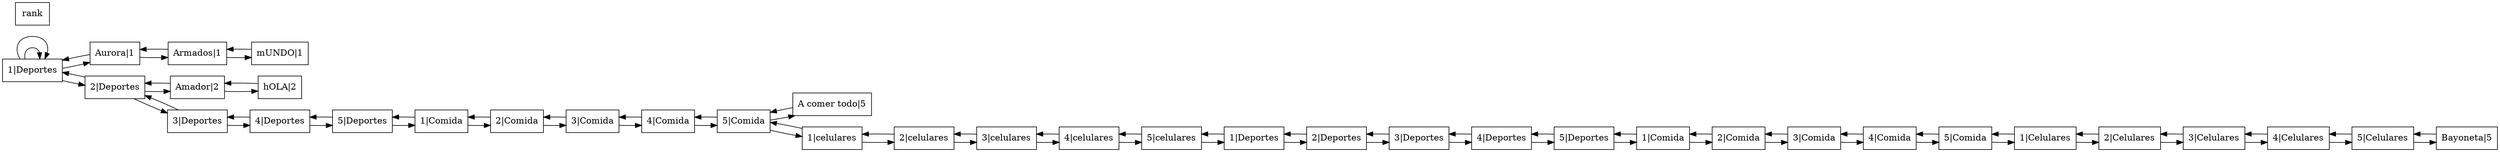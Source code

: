 digraph G{
node[shape=box];
rankdir=LR;
graph[splines=polyline]
node0xb725a0[label="1|Deportes"];
node0xb725a0->node0xb725a0;
node0xb725a0->node0xb725a0;
node0xc0000d40e0[label="Aurora|1"];
node0xb725a0->node0xc0000d40e0;
node0xc0000d40e0->node0xb725a0;
{rank:same;node0xc0000d40e0;node0xb725a0}
node0xc0000d4150[label="Armados|1"];
node0xc0000d40e0->node0xc0000d4150;
node0xc0000d4150->node0xc0000d40e0;
{rank:same;node0xc0000d4150;node0xc0000d40e0}
node0xc0000d41c0[label="mUNDO|1"];
node0xc0000d4150->node0xc0000d41c0;
node0xc0000d41c0->node0xc0000d4150;
{rank:same;node0xc0000d41c0;node0xc0000d4150}
node0xb725d0[label="2|Deportes"];
node0xb725a0->node0xb725d0;
node0xb725d0->node0xb725a0;
node0xc0000d4230[label="Amador|2"];
node0xb725d0->node0xc0000d4230;
node0xc0000d4230->node0xb725d0;
{rank:same;node0xc0000d4230;node0xb725d0}
node0xc0000d42a0[label="hOLA|2"];
node0xc0000d4230->node0xc0000d42a0;
node0xc0000d42a0->node0xc0000d4230;
{rank:same;node0xc0000d42a0;node0xc0000d4230}
node0xb72600[label="3|Deportes"];
node0xb725d0->node0xb72600;
node0xb72600->node0xb725d0;
node0xb72630[label="4|Deportes"];
node0xb72600->node0xb72630;
node0xb72630->node0xb72600;
node0xb72660[label="5|Deportes"];
node0xb72630->node0xb72660;
node0xb72660->node0xb72630;
node0xb72690[label="1|Comida"];
node0xb72660->node0xb72690;
node0xb72690->node0xb72660;
node0xb726c0[label="2|Comida"];
node0xb72690->node0xb726c0;
node0xb726c0->node0xb72690;
node0xb726f0[label="3|Comida"];
node0xb726c0->node0xb726f0;
node0xb726f0->node0xb726c0;
node0xb72720[label="4|Comida"];
node0xb726f0->node0xb72720;
node0xb72720->node0xb726f0;
node0xb72750[label="5|Comida"];
node0xb72720->node0xb72750;
node0xb72750->node0xb72720;
node0xc0000d4310[label="A comer todo|5"];
node0xb72750->node0xc0000d4310;
node0xc0000d4310->node0xb72750;
{rank:same;node0xc0000d4310;node0xb72750}
node0xb72780[label="1|celulares"];
node0xb72750->node0xb72780;
node0xb72780->node0xb72750;
node0xb727b0[label="2|celulares"];
node0xb72780->node0xb727b0;
node0xb727b0->node0xb72780;
node0xb727e0[label="3|celulares"];
node0xb727b0->node0xb727e0;
node0xb727e0->node0xb727b0;
node0xb72810[label="4|celulares"];
node0xb727e0->node0xb72810;
node0xb72810->node0xb727e0;
node0xb72840[label="5|celulares"];
node0xb72810->node0xb72840;
node0xb72840->node0xb72810;
node0xb72870[label="1|Deportes"];
node0xb72840->node0xb72870;
node0xb72870->node0xb72840;
node0xb728a0[label="2|Deportes"];
node0xb72870->node0xb728a0;
node0xb728a0->node0xb72870;
node0xb728d0[label="3|Deportes"];
node0xb728a0->node0xb728d0;
node0xb728d0->node0xb728a0;
node0xb72900[label="4|Deportes"];
node0xb728d0->node0xb72900;
node0xb72900->node0xb728d0;
node0xb72930[label="5|Deportes"];
node0xb72900->node0xb72930;
node0xb72930->node0xb72900;
node0xb72960[label="1|Comida"];
node0xb72930->node0xb72960;
node0xb72960->node0xb72930;
node0xb72990[label="2|Comida"];
node0xb72960->node0xb72990;
node0xb72990->node0xb72960;
node0xb729c0[label="3|Comida"];
node0xb72990->node0xb729c0;
node0xb729c0->node0xb72990;
node0xb729f0[label="4|Comida"];
node0xb729c0->node0xb729f0;
node0xb729f0->node0xb729c0;
node0xb72a20[label="5|Comida"];
node0xb729f0->node0xb72a20;
node0xb72a20->node0xb729f0;
node0xb72a50[label="1|Celulares"];
node0xb72a20->node0xb72a50;
node0xb72a50->node0xb72a20;
node0xb72a80[label="2|Celulares"];
node0xb72a50->node0xb72a80;
node0xb72a80->node0xb72a50;
node0xb72ab0[label="3|Celulares"];
node0xb72a80->node0xb72ab0;
node0xb72ab0->node0xb72a80;
node0xb72ae0[label="4|Celulares"];
node0xb72ab0->node0xb72ae0;
node0xb72ae0->node0xb72ab0;
node0xb72b10[label="5|Celulares"];
node0xb72ae0->node0xb72b10;
node0xb72b10->node0xb72ae0;
node0xc0000d4380[label="Bayoneta|5"];
node0xb72b10->node0xc0000d4380;
node0xc0000d4380->node0xb72b10;
{rank:same;node0xc0000d4380;node0xb72b10}
}
